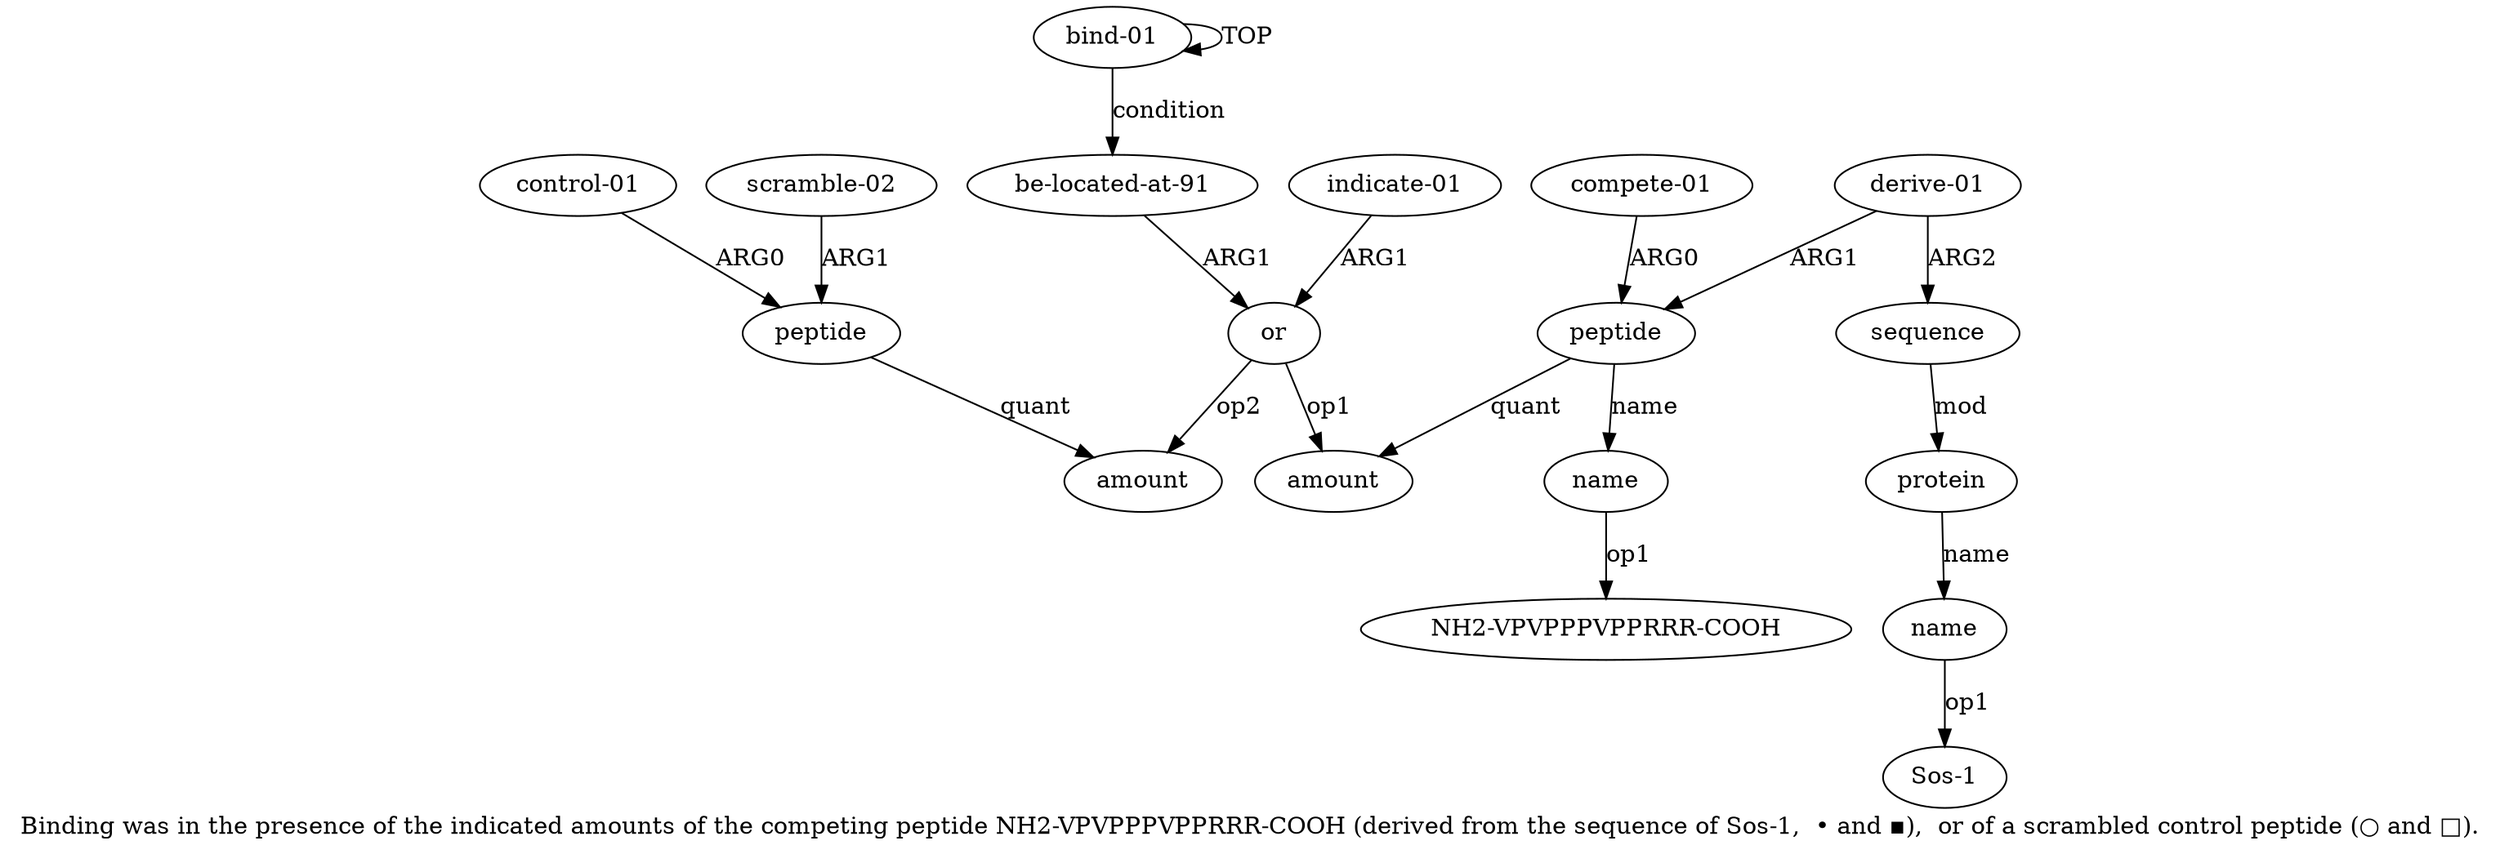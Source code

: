 digraph  {
	graph [label="Binding was in the presence of the indicated amounts of the competing peptide NH2-VPVPPPVPPRRR-COOH (derived from the sequence of \
Sos-1,  • and ▪),  or of a scrambled control peptide (○ and □)."];
	node [label="\N"];
	a15	 [color=black,
		gold_ind=15,
		gold_label="indicate-01",
		label="indicate-01",
		test_ind=15,
		test_label="indicate-01"];
	a2	 [color=black,
		gold_ind=2,
		gold_label=or,
		label=or,
		test_ind=2,
		test_label=or];
	a15 -> a2 [key=0,
	color=black,
	gold_label=ARG1,
	label=ARG1,
	test_label=ARG1];
a14 [color=black,
	gold_ind=14,
	gold_label="scramble-02",
	label="scramble-02",
	test_ind=14,
	test_label="scramble-02"];
a12 [color=black,
	gold_ind=12,
	gold_label=peptide,
	label=peptide,
	test_ind=12,
	test_label=peptide];
a14 -> a12 [key=0,
color=black,
gold_label=ARG1,
label=ARG1,
test_label=ARG1];
a11 [color=black,
gold_ind=11,
gold_label=amount,
label=amount,
test_ind=11,
test_label=amount];
a10 [color=black,
gold_ind=10,
gold_label=name,
label=name,
test_ind=10,
test_label=name];
"a10 Sos-1" [color=black,
gold_ind=-1,
gold_label="Sos-1",
label="Sos-1",
test_ind=-1,
test_label="Sos-1"];
a10 -> "a10 Sos-1" [key=0,
color=black,
gold_label=op1,
label=op1,
test_label=op1];
a13 [color=black,
gold_ind=13,
gold_label="control-01",
label="control-01",
test_ind=13,
test_label="control-01"];
a13 -> a12 [key=0,
color=black,
gold_label=ARG0,
label=ARG0,
test_label=ARG0];
a12 -> a11 [key=0,
color=black,
gold_label=quant,
label=quant,
test_label=quant];
"a5 NH2-VPVPPPVPPRRR-COOH" [color=black,
gold_ind=-1,
gold_label="NH2-VPVPPPVPPRRR-COOH",
label="NH2-VPVPPPVPPRRR-COOH",
test_ind=-1,
test_label="NH2-VPVPPPVPPRRR-COOH"];
a1 [color=black,
gold_ind=1,
gold_label="be-located-at-91",
label="be-located-at-91",
test_ind=1,
test_label="be-located-at-91"];
a1 -> a2 [key=0,
color=black,
gold_label=ARG1,
label=ARG1,
test_label=ARG1];
a0 [color=black,
gold_ind=0,
gold_label="bind-01",
label="bind-01",
test_ind=0,
test_label="bind-01"];
a0 -> a1 [key=0,
color=black,
gold_label=condition,
label=condition,
test_label=condition];
a0 -> a0 [key=0,
color=black,
gold_label=TOP,
label=TOP,
test_label=TOP];
a3 [color=black,
gold_ind=3,
gold_label=amount,
label=amount,
test_ind=3,
test_label=amount];
a2 -> a11 [key=0,
color=black,
gold_label=op2,
label=op2,
test_label=op2];
a2 -> a3 [key=0,
color=black,
gold_label=op1,
label=op1,
test_label=op1];
a5 [color=black,
gold_ind=5,
gold_label=name,
label=name,
test_ind=5,
test_label=name];
a5 -> "a5 NH2-VPVPPPVPPRRR-COOH" [key=0,
color=black,
gold_label=op1,
label=op1,
test_label=op1];
a4 [color=black,
gold_ind=4,
gold_label=peptide,
label=peptide,
test_ind=4,
test_label=peptide];
a4 -> a3 [key=0,
color=black,
gold_label=quant,
label=quant,
test_label=quant];
a4 -> a5 [key=0,
color=black,
gold_label=name,
label=name,
test_label=name];
a7 [color=black,
gold_ind=7,
gold_label="derive-01",
label="derive-01",
test_ind=7,
test_label="derive-01"];
a7 -> a4 [key=0,
color=black,
gold_label=ARG1,
label=ARG1,
test_label=ARG1];
a8 [color=black,
gold_ind=8,
gold_label=sequence,
label=sequence,
test_ind=8,
test_label=sequence];
a7 -> a8 [key=0,
color=black,
gold_label=ARG2,
label=ARG2,
test_label=ARG2];
a6 [color=black,
gold_ind=6,
gold_label="compete-01",
label="compete-01",
test_ind=6,
test_label="compete-01"];
a6 -> a4 [key=0,
color=black,
gold_label=ARG0,
label=ARG0,
test_label=ARG0];
a9 [color=black,
gold_ind=9,
gold_label=protein,
label=protein,
test_ind=9,
test_label=protein];
a9 -> a10 [key=0,
color=black,
gold_label=name,
label=name,
test_label=name];
a8 -> a9 [key=0,
color=black,
gold_label=mod,
label=mod,
test_label=mod];
}
